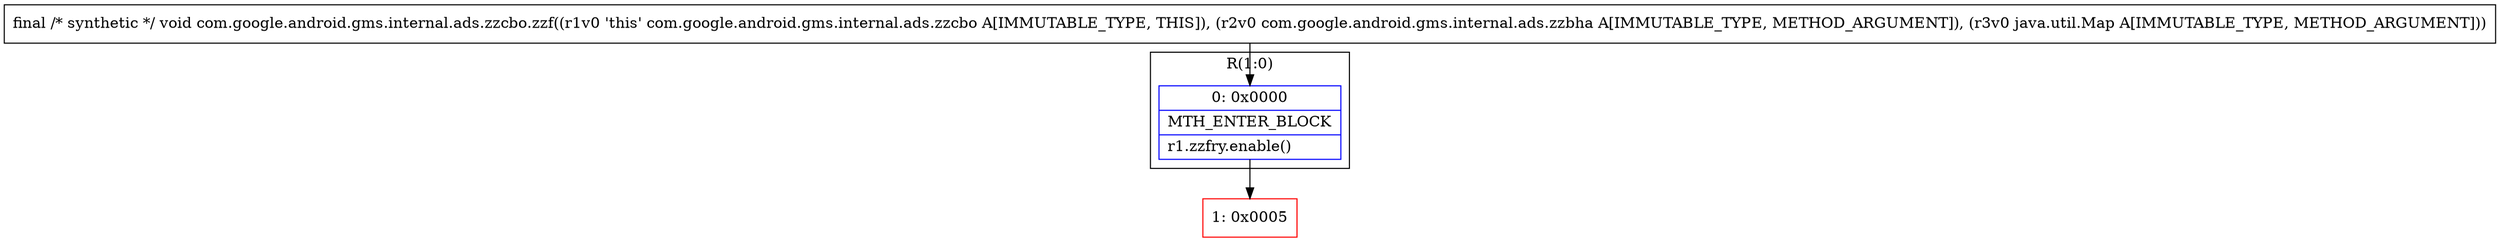digraph "CFG forcom.google.android.gms.internal.ads.zzcbo.zzf(Lcom\/google\/android\/gms\/internal\/ads\/zzbha;Ljava\/util\/Map;)V" {
subgraph cluster_Region_594227176 {
label = "R(1:0)";
node [shape=record,color=blue];
Node_0 [shape=record,label="{0\:\ 0x0000|MTH_ENTER_BLOCK\l|r1.zzfry.enable()\l}"];
}
Node_1 [shape=record,color=red,label="{1\:\ 0x0005}"];
MethodNode[shape=record,label="{final \/* synthetic *\/ void com.google.android.gms.internal.ads.zzcbo.zzf((r1v0 'this' com.google.android.gms.internal.ads.zzcbo A[IMMUTABLE_TYPE, THIS]), (r2v0 com.google.android.gms.internal.ads.zzbha A[IMMUTABLE_TYPE, METHOD_ARGUMENT]), (r3v0 java.util.Map A[IMMUTABLE_TYPE, METHOD_ARGUMENT])) }"];
MethodNode -> Node_0;
Node_0 -> Node_1;
}

